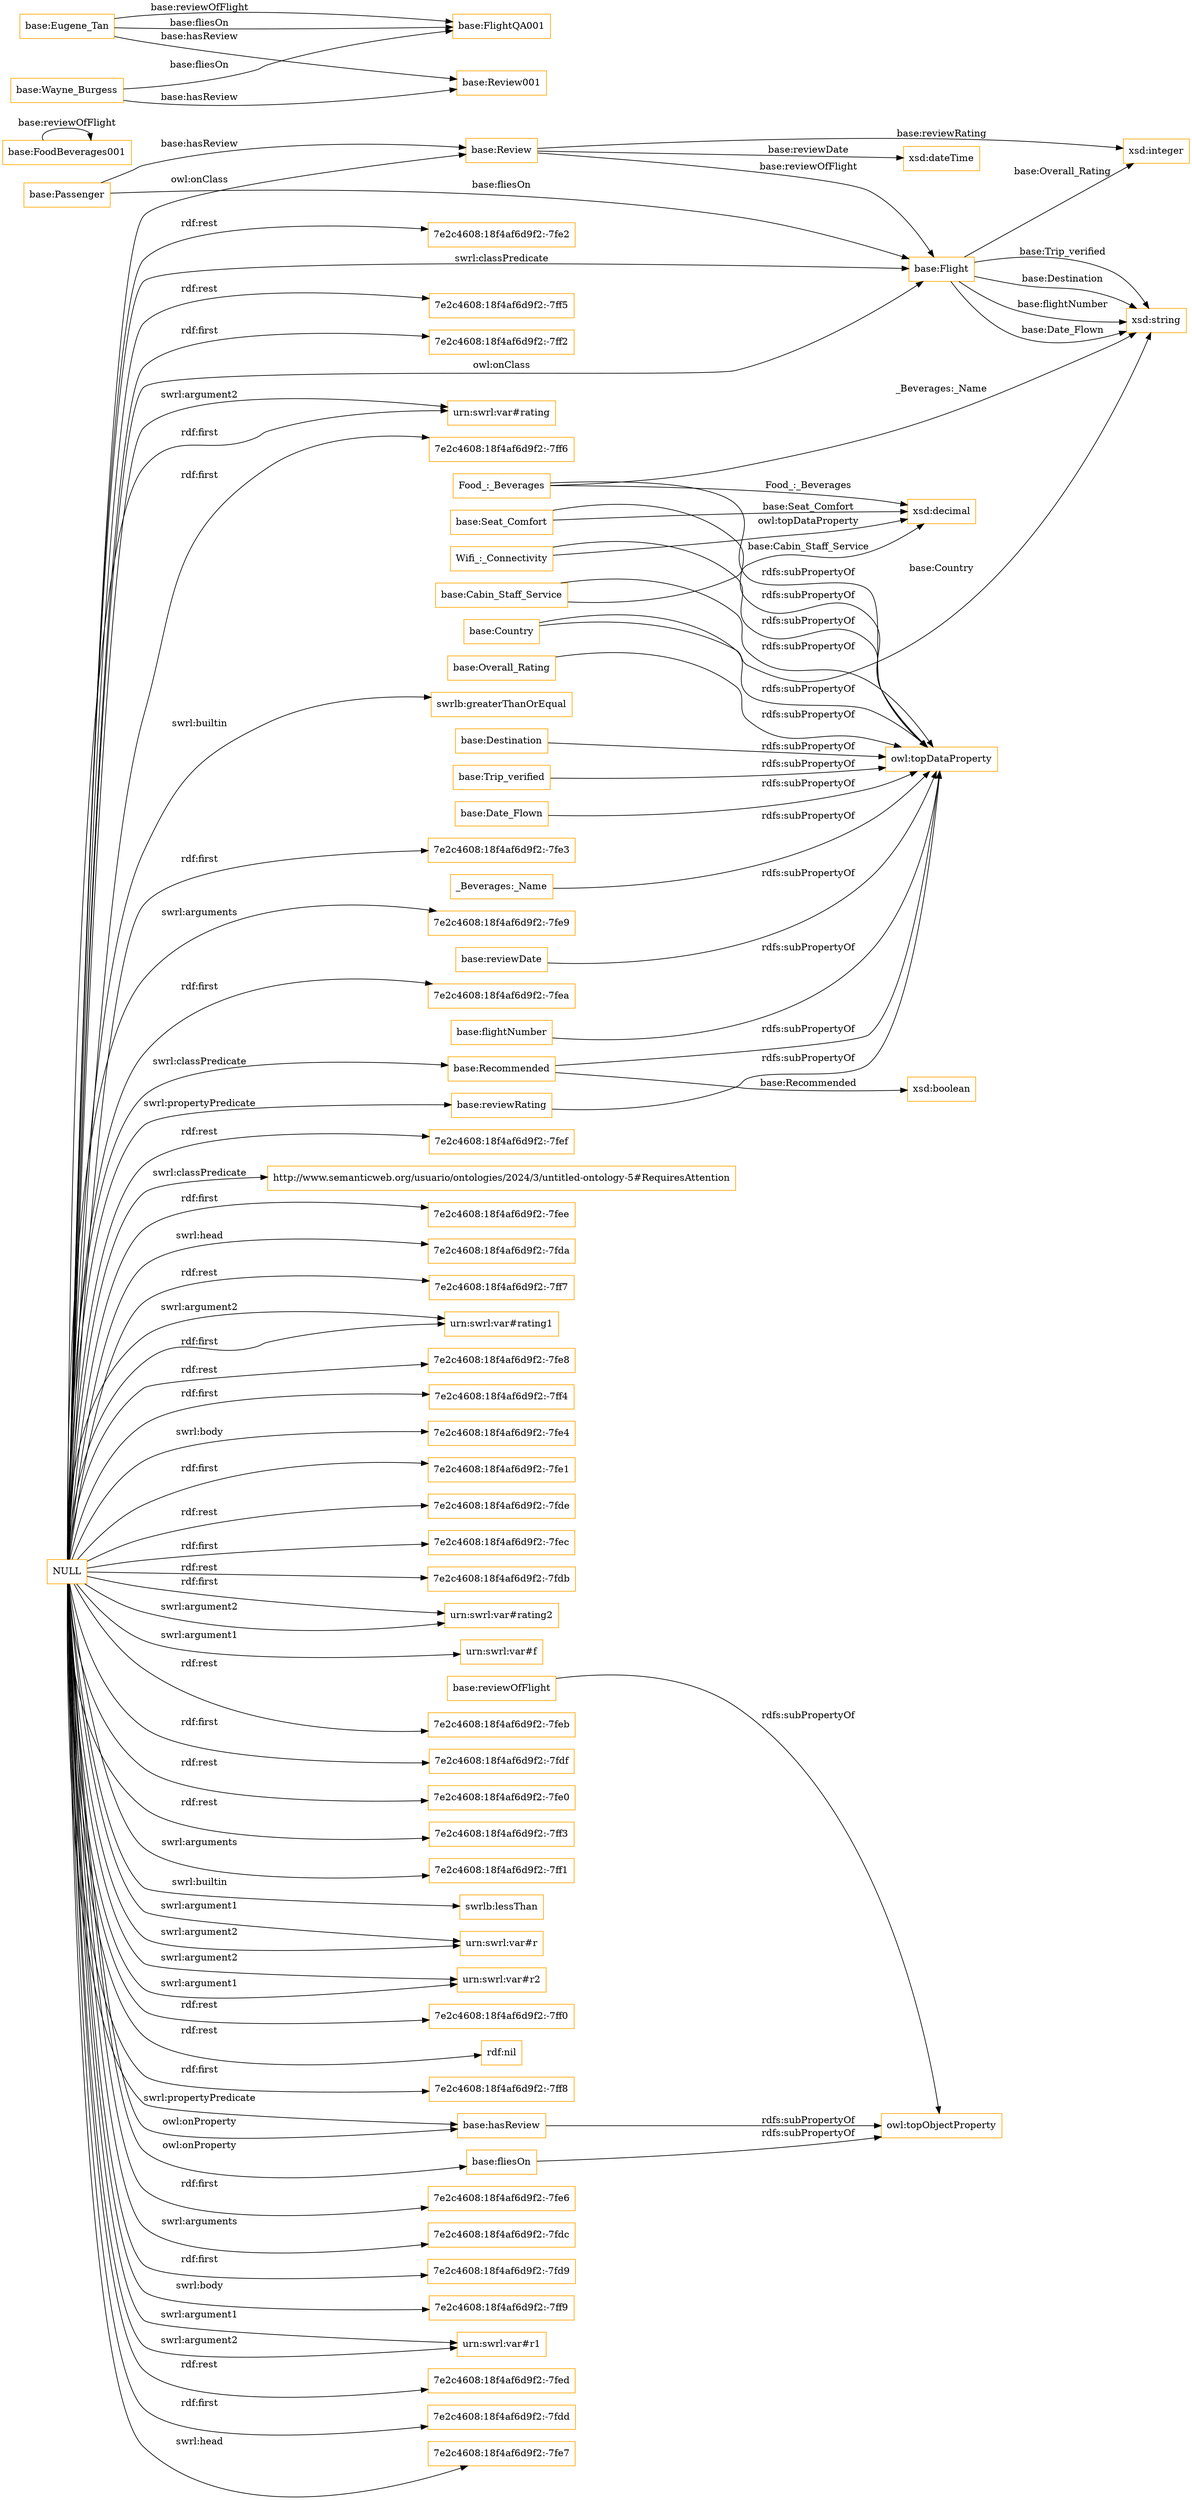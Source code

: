 digraph ar2dtool_diagram { 
rankdir=LR;
size="1501"
node [shape = rectangle, color="orange"]; "http://www.semanticweb.org/usuario/ontologies/2024/3/untitled-ontology-5#RequiresAttention" "base:Passenger" "base:Date_Flown" "base:Cabin_Staff_Service" "base:Country" "base:Seat_Comfort" "Wifi_:_Connectivity" "base:Review" "base:Overall_Rating" "base:Destination" "base:Recommended" "base:Trip_verified" "base:Flight" "Food_:_Beverages" ; /*classes style*/
	"NULL" -> "7e2c4608:18f4af6d9f2:-7ff7" [ label = "rdf:rest" ];
	"NULL" -> "urn:swrl:var#rating1" [ label = "rdf:first" ];
	"NULL" -> "7e2c4608:18f4af6d9f2:-7fe8" [ label = "rdf:rest" ];
	"NULL" -> "7e2c4608:18f4af6d9f2:-7ff4" [ label = "rdf:first" ];
	"NULL" -> "7e2c4608:18f4af6d9f2:-7fe4" [ label = "swrl:body" ];
	"NULL" -> "7e2c4608:18f4af6d9f2:-7fe1" [ label = "rdf:first" ];
	"NULL" -> "7e2c4608:18f4af6d9f2:-7fde" [ label = "rdf:rest" ];
	"NULL" -> "base:reviewRating" [ label = "swrl:propertyPredicate" ];
	"NULL" -> "7e2c4608:18f4af6d9f2:-7fec" [ label = "rdf:first" ];
	"NULL" -> "7e2c4608:18f4af6d9f2:-7fdb" [ label = "rdf:rest" ];
	"NULL" -> "urn:swrl:var#f" [ label = "swrl:argument1" ];
	"NULL" -> "7e2c4608:18f4af6d9f2:-7feb" [ label = "rdf:rest" ];
	"NULL" -> "7e2c4608:18f4af6d9f2:-7fdf" [ label = "rdf:first" ];
	"NULL" -> "7e2c4608:18f4af6d9f2:-7fe0" [ label = "rdf:rest" ];
	"NULL" -> "7e2c4608:18f4af6d9f2:-7ff3" [ label = "rdf:rest" ];
	"NULL" -> "7e2c4608:18f4af6d9f2:-7ff1" [ label = "swrl:arguments" ];
	"NULL" -> "swrlb:lessThan" [ label = "swrl:builtin" ];
	"NULL" -> "urn:swrl:var#r" [ label = "swrl:argument2" ];
	"NULL" -> "urn:swrl:var#r2" [ label = "swrl:argument1" ];
	"NULL" -> "7e2c4608:18f4af6d9f2:-7ff0" [ label = "rdf:rest" ];
	"NULL" -> "http://www.semanticweb.org/usuario/ontologies/2024/3/untitled-ontology-5#RequiresAttention" [ label = "swrl:classPredicate" ];
	"NULL" -> "rdf:nil" [ label = "rdf:rest" ];
	"NULL" -> "base:Review" [ label = "owl:onClass" ];
	"NULL" -> "7e2c4608:18f4af6d9f2:-7ff8" [ label = "rdf:first" ];
	"NULL" -> "base:hasReview" [ label = "owl:onProperty" ];
	"NULL" -> "base:fliesOn" [ label = "owl:onProperty" ];
	"NULL" -> "7e2c4608:18f4af6d9f2:-7fe6" [ label = "rdf:first" ];
	"NULL" -> "7e2c4608:18f4af6d9f2:-7fdc" [ label = "swrl:arguments" ];
	"NULL" -> "7e2c4608:18f4af6d9f2:-7fd9" [ label = "rdf:first" ];
	"NULL" -> "7e2c4608:18f4af6d9f2:-7ff9" [ label = "swrl:body" ];
	"NULL" -> "urn:swrl:var#r1" [ label = "swrl:argument2" ];
	"NULL" -> "urn:swrl:var#rating1" [ label = "swrl:argument2" ];
	"NULL" -> "7e2c4608:18f4af6d9f2:-7fed" [ label = "rdf:rest" ];
	"NULL" -> "7e2c4608:18f4af6d9f2:-7fdd" [ label = "rdf:first" ];
	"NULL" -> "7e2c4608:18f4af6d9f2:-7fe7" [ label = "swrl:head" ];
	"NULL" -> "7e2c4608:18f4af6d9f2:-7fe2" [ label = "rdf:rest" ];
	"NULL" -> "base:Recommended" [ label = "swrl:classPredicate" ];
	"NULL" -> "7e2c4608:18f4af6d9f2:-7ff5" [ label = "rdf:rest" ];
	"NULL" -> "base:Flight" [ label = "owl:onClass" ];
	"NULL" -> "urn:swrl:var#rating2" [ label = "rdf:first" ];
	"NULL" -> "urn:swrl:var#r1" [ label = "swrl:argument1" ];
	"NULL" -> "7e2c4608:18f4af6d9f2:-7ff2" [ label = "rdf:first" ];
	"NULL" -> "urn:swrl:var#rating" [ label = "rdf:first" ];
	"NULL" -> "7e2c4608:18f4af6d9f2:-7ff6" [ label = "rdf:first" ];
	"NULL" -> "base:hasReview" [ label = "swrl:propertyPredicate" ];
	"NULL" -> "urn:swrl:var#rating2" [ label = "swrl:argument2" ];
	"NULL" -> "swrlb:greaterThanOrEqual" [ label = "swrl:builtin" ];
	"NULL" -> "7e2c4608:18f4af6d9f2:-7fe3" [ label = "rdf:first" ];
	"NULL" -> "urn:swrl:var#rating" [ label = "swrl:argument2" ];
	"NULL" -> "7e2c4608:18f4af6d9f2:-7fe9" [ label = "swrl:arguments" ];
	"NULL" -> "7e2c4608:18f4af6d9f2:-7fea" [ label = "rdf:first" ];
	"NULL" -> "7e2c4608:18f4af6d9f2:-7fef" [ label = "rdf:rest" ];
	"NULL" -> "base:Flight" [ label = "swrl:classPredicate" ];
	"NULL" -> "7e2c4608:18f4af6d9f2:-7fee" [ label = "rdf:first" ];
	"NULL" -> "urn:swrl:var#r2" [ label = "swrl:argument2" ];
	"NULL" -> "7e2c4608:18f4af6d9f2:-7fda" [ label = "swrl:head" ];
	"NULL" -> "urn:swrl:var#r" [ label = "swrl:argument1" ];
	"base:Date_Flown" -> "owl:topDataProperty" [ label = "rdfs:subPropertyOf" ];
	"base:Destination" -> "owl:topDataProperty" [ label = "rdfs:subPropertyOf" ];
	"base:hasReview" -> "owl:topObjectProperty" [ label = "rdfs:subPropertyOf" ];
	"base:Seat_Comfort" -> "owl:topDataProperty" [ label = "rdfs:subPropertyOf" ];
	"base:FoodBeverages001" -> "base:FoodBeverages001" [ label = "base:reviewOfFlight" ];
	"base:Trip_verified" -> "owl:topDataProperty" [ label = "rdfs:subPropertyOf" ];
	"_Beverages:_Name" -> "owl:topDataProperty" [ label = "rdfs:subPropertyOf" ];
	"base:reviewOfFlight" -> "owl:topObjectProperty" [ label = "rdfs:subPropertyOf" ];
	"Wifi_:_Connectivity" -> "owl:topDataProperty" [ label = "rdfs:subPropertyOf" ];
	"base:Recommended" -> "owl:topDataProperty" [ label = "rdfs:subPropertyOf" ];
	"base:fliesOn" -> "owl:topObjectProperty" [ label = "rdfs:subPropertyOf" ];
	"base:Country" -> "owl:topDataProperty" [ label = "rdfs:subPropertyOf" ];
	"Food_:_Beverages" -> "owl:topDataProperty" [ label = "rdfs:subPropertyOf" ];
	"base:reviewDate" -> "owl:topDataProperty" [ label = "rdfs:subPropertyOf" ];
	"base:reviewRating" -> "owl:topDataProperty" [ label = "rdfs:subPropertyOf" ];
	"base:Wayne_Burgess" -> "base:Review001" [ label = "base:hasReview" ];
	"base:Wayne_Burgess" -> "base:FlightQA001" [ label = "base:fliesOn" ];
	"base:flightNumber" -> "owl:topDataProperty" [ label = "rdfs:subPropertyOf" ];
	"base:Eugene_Tan" -> "base:FlightQA001" [ label = "base:reviewOfFlight" ];
	"base:Eugene_Tan" -> "base:FlightQA001" [ label = "base:fliesOn" ];
	"base:Eugene_Tan" -> "base:Review001" [ label = "base:hasReview" ];
	"base:Overall_Rating" -> "owl:topDataProperty" [ label = "rdfs:subPropertyOf" ];
	"base:Cabin_Staff_Service" -> "owl:topDataProperty" [ label = "rdfs:subPropertyOf" ];
	"base:Flight" -> "xsd:string" [ label = "base:Trip_verified" ];
	"base:Flight" -> "xsd:string" [ label = "base:Destination" ];
	"base:Flight" -> "xsd:integer" [ label = "base:Overall_Rating" ];
	"base:Seat_Comfort" -> "xsd:decimal" [ label = "base:Seat_Comfort" ];
	"base:Country" -> "xsd:string" [ label = "base:Country" ];
	"base:Review" -> "xsd:integer" [ label = "base:reviewRating" ];
	"base:Flight" -> "xsd:string" [ label = "base:flightNumber" ];
	"base:Passenger" -> "base:Review" [ label = "base:hasReview" ];
	"base:Cabin_Staff_Service" -> "xsd:decimal" [ label = "base:Cabin_Staff_Service" ];
	"base:Review" -> "xsd:dateTime" [ label = "base:reviewDate" ];
	"base:Flight" -> "xsd:string" [ label = "base:Date_Flown" ];
	"Wifi_:_Connectivity" -> "xsd:decimal" [ label = "owl:topDataProperty" ];
	"base:Review" -> "base:Flight" [ label = "base:reviewOfFlight" ];
	"base:Recommended" -> "xsd:boolean" [ label = "base:Recommended" ];
	"Food_:_Beverages" -> "xsd:decimal" [ label = "Food_:_Beverages" ];
	"Food_:_Beverages" -> "xsd:string" [ label = "_Beverages:_Name" ];
	"base:Passenger" -> "base:Flight" [ label = "base:fliesOn" ];

}
